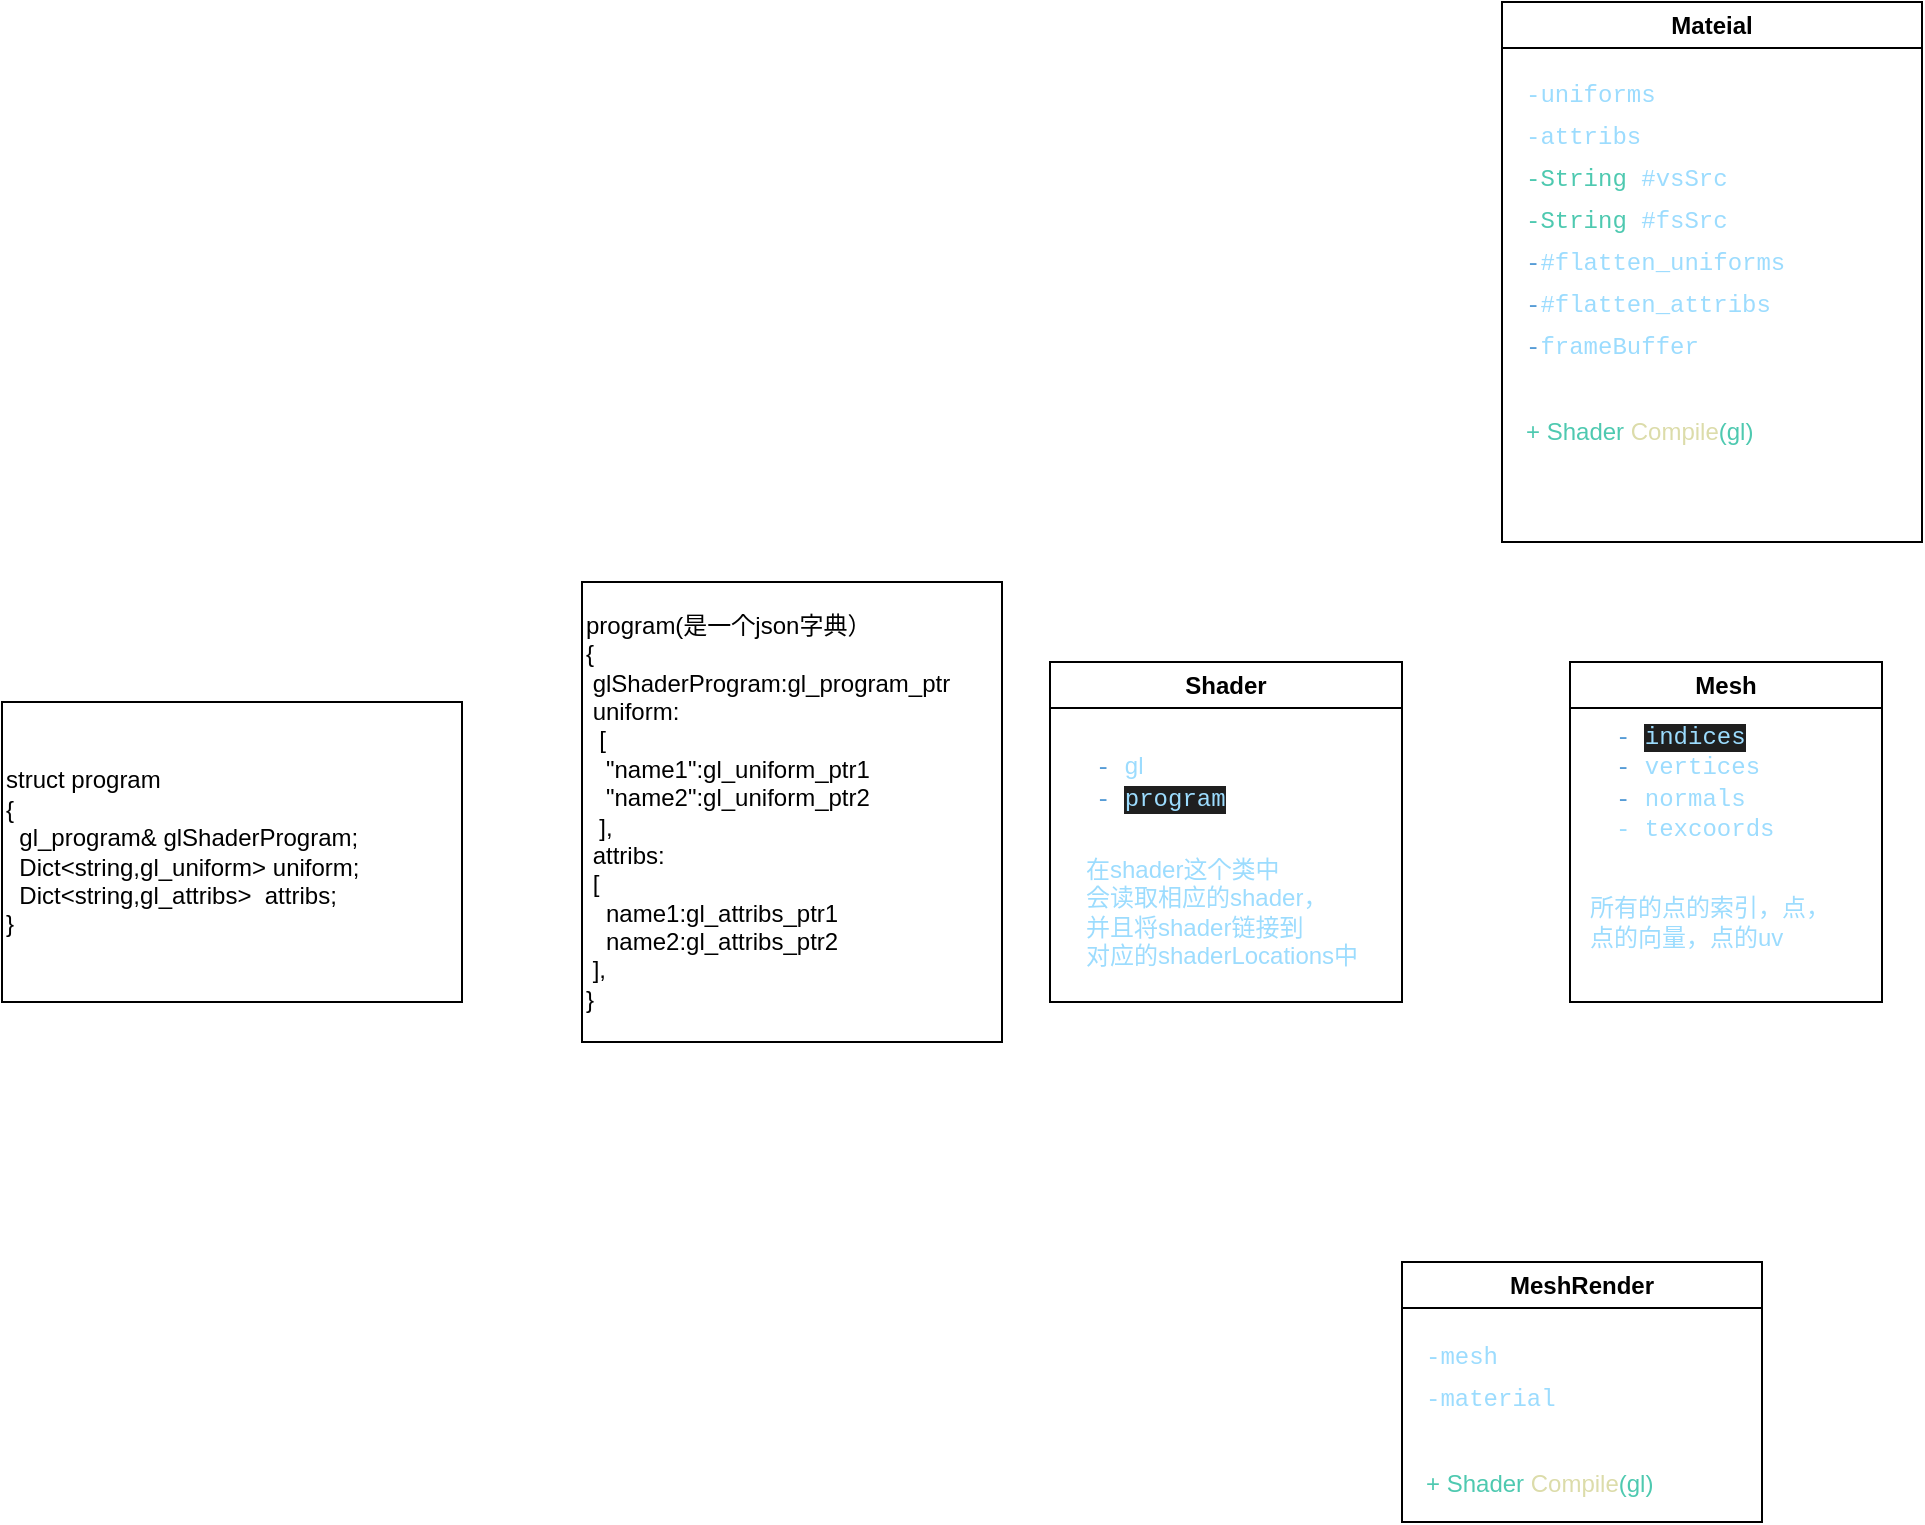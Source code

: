 <mxfile>
    <diagram id="2q2epZX2eIwb9djMBO-X" name="第 1 页">
        <mxGraphModel dx="1888" dy="865" grid="1" gridSize="10" guides="1" tooltips="1" connect="1" arrows="1" fold="1" page="1" pageScale="1" pageWidth="827" pageHeight="1169" math="0" shadow="0">
            <root>
                <mxCell id="0"/>
                <mxCell id="1" parent="0"/>
                <mxCell id="2" value="Shader" style="swimlane;whiteSpace=wrap;html=1;" parent="1" vertex="1">
                    <mxGeometry x="214" y="350" width="176" height="170" as="geometry"/>
                </mxCell>
                <mxCell id="9" value="&lt;span style=&quot;color: rgb(86, 156, 214); font-family: Menlo, Monaco, &amp;quot;Courier New&amp;quot;, monospace;&quot;&gt;-&amp;nbsp;&lt;/span&gt;&lt;font color=&quot;#9cdcfe&quot;&gt;gl&lt;/font&gt;&lt;br&gt;&lt;span style=&quot;color: rgb(86, 156, 214); font-family: Menlo, Monaco, &amp;quot;Courier New&amp;quot;, monospace;&quot;&gt;-&amp;nbsp;&lt;/span&gt;&lt;span style=&quot;color: rgb(156, 220, 254); background-color: rgb(31, 31, 31); font-family: Menlo, Monaco, &amp;quot;Courier New&amp;quot;, monospace;&quot;&gt;&lt;font style=&quot;font-size: 12px;&quot;&gt;program&lt;/font&gt;&lt;/span&gt;" style="text;html=1;align=left;verticalAlign=middle;resizable=0;points=[];autosize=1;strokeColor=none;fillColor=none;fontSize=12;fontColor=#4EC9B0;" parent="2" vertex="1">
                    <mxGeometry x="21" y="40" width="90" height="40" as="geometry"/>
                </mxCell>
                <mxCell id="10" value="在shader这个类中&lt;br&gt;会读取相应的shader，&lt;br&gt;并且将shader链接到&lt;br&gt;对应的shaderLocations中" style="text;html=1;align=left;verticalAlign=middle;resizable=0;points=[];autosize=1;strokeColor=none;fillColor=none;fontSize=12;fontColor=#9CDCFE;" parent="2" vertex="1">
                    <mxGeometry x="16" y="90" width="160" height="70" as="geometry"/>
                </mxCell>
                <mxCell id="3" value="Mateial&lt;br&gt;" style="swimlane;whiteSpace=wrap;html=1;" parent="1" vertex="1">
                    <mxGeometry x="440" y="20" width="210" height="270" as="geometry"/>
                </mxCell>
                <mxCell id="8" value="+ Shader &lt;font color=&quot;#dcdcaa&quot;&gt;Compile&lt;/font&gt;(gl)" style="text;html=1;align=left;verticalAlign=middle;resizable=0;points=[];autosize=1;strokeColor=none;fillColor=none;fontColor=#4EC9B0;" parent="3" vertex="1">
                    <mxGeometry x="10" y="200" width="140" height="30" as="geometry"/>
                </mxCell>
                <mxCell id="7" value="&lt;div style=&quot;color: rgb(204, 204, 204); font-family: Menlo, Monaco, &amp;quot;Courier New&amp;quot;, monospace; line-height: 21px;&quot;&gt;&lt;span style=&quot;color: rgb(156, 220, 254);&quot;&gt;&lt;font style=&quot;font-size: 12px;&quot;&gt;-uniforms&lt;/font&gt;&lt;/span&gt;&lt;/div&gt;&lt;div style=&quot;font-family: Menlo, Monaco, &amp;quot;Courier New&amp;quot;, monospace; line-height: 21px;&quot;&gt;&lt;div style=&quot;color: rgb(204, 204, 204); line-height: 21px;&quot;&gt;&lt;span style=&quot;color: #9cdcfe;&quot;&gt;&lt;font style=&quot;font-size: 12px;&quot;&gt;-attribs&lt;/font&gt;&lt;/span&gt;&lt;/div&gt;&lt;div style=&quot;line-height: 21px;&quot;&gt;&lt;div style=&quot;line-height: 21px;&quot;&gt;&lt;font style=&quot;font-size: 12px;&quot;&gt;&lt;font style=&quot;font-size: 12px;&quot; color=&quot;#4ec9b0&quot;&gt;-String&lt;/font&gt;&lt;span style=&quot;color: rgb(156, 220, 254);&quot;&gt; #vsSrc&lt;/span&gt;&lt;/font&gt;&lt;/div&gt;&lt;div style=&quot;line-height: 21px;&quot;&gt;&lt;div style=&quot;line-height: 21px;&quot;&gt;&lt;font style=&quot;font-size: 12px;&quot;&gt;&lt;font style=&quot;font-size: 12px;&quot; color=&quot;#4ec9b0&quot;&gt;-String&lt;/font&gt;&lt;span style=&quot;color: rgb(156, 220, 254);&quot;&gt;&amp;nbsp;&lt;/span&gt;&lt;span style=&quot;color: rgb(156, 220, 254);&quot;&gt;#fsSrc&lt;/span&gt;&lt;/font&gt;&lt;/div&gt;&lt;div style=&quot;color: rgb(204, 204, 204); line-height: 21px;&quot;&gt;&lt;div style=&quot;line-height: 21px;&quot;&gt;&lt;font style=&quot;font-size: 12px;&quot;&gt;&lt;span style=&quot;color: #569cd6;&quot;&gt;-&lt;/span&gt;&lt;span style=&quot;color: #9cdcfe;&quot;&gt;#flatten_uniforms&lt;/span&gt;&lt;/font&gt;&lt;/div&gt;&lt;div style=&quot;line-height: 21px;&quot;&gt;&lt;div style=&quot;line-height: 21px;&quot;&gt;&lt;font style=&quot;font-size: 12px;&quot;&gt;&lt;span style=&quot;color: #569cd6;&quot;&gt;-&lt;/span&gt;&lt;span style=&quot;color: #9cdcfe;&quot;&gt;#flatten_attribs&lt;/span&gt;&lt;/font&gt;&lt;/div&gt;&lt;div style=&quot;line-height: 21px;&quot;&gt;&lt;div style=&quot;line-height: 21px;&quot;&gt;&lt;font style=&quot;font-size: 12px;&quot;&gt;&lt;span style=&quot;color: rgb(86, 156, 214);&quot;&gt;-&lt;/span&gt;&lt;span style=&quot;color: rgb(156, 220, 254);&quot;&gt;frameBuffer&lt;/span&gt;&lt;/font&gt;&lt;/div&gt;&lt;/div&gt;&lt;/div&gt;&lt;/div&gt;&lt;/div&gt;&lt;/div&gt;&lt;/div&gt;" style="text;html=1;align=left;verticalAlign=middle;resizable=0;points=[];autosize=1;strokeColor=none;fillColor=none;" parent="1" vertex="1">
                    <mxGeometry x="450" y="50" width="150" height="160" as="geometry"/>
                </mxCell>
                <mxCell id="11" value="Mesh" style="swimlane;whiteSpace=wrap;html=1;" parent="1" vertex="1">
                    <mxGeometry x="474" y="350" width="156" height="170" as="geometry"/>
                </mxCell>
                <mxCell id="12" value="&lt;font style=&quot;&quot;&gt;&lt;span style=&quot;font-size: 12px; color: rgb(86, 156, 214); font-family: Menlo, Monaco, &amp;quot;Courier New&amp;quot;, monospace;&quot;&gt;-&amp;nbsp;&lt;/span&gt;&lt;span style=&quot;color: rgb(156, 220, 254); background-color: rgb(31, 31, 31); font-family: Menlo, Monaco, &amp;quot;Courier New&amp;quot;, monospace;&quot;&gt;&lt;font style=&quot;font-size: 12px;&quot;&gt;indices&lt;/font&gt;&lt;/span&gt;&lt;span style=&quot;font-size: 12px; color: rgb(86, 156, 214); font-family: Menlo, Monaco, &amp;quot;Courier New&amp;quot;, monospace;&quot;&gt;&lt;br&gt;&lt;/span&gt;&lt;span style=&quot;font-size: 12px; color: rgb(86, 156, 214); font-family: Menlo, Monaco, &amp;quot;Courier New&amp;quot;, monospace;&quot;&gt;-&amp;nbsp;&lt;/span&gt;&lt;span style=&quot;font-size: 12px; font-family: Menlo, Monaco, &amp;quot;Courier New&amp;quot;, monospace; color: rgb(156, 220, 254);&quot;&gt;vertices&lt;/span&gt;&lt;br&gt;&lt;span style=&quot;font-size: 12px; color: rgb(86, 156, 214); font-family: Menlo, Monaco, &amp;quot;Courier New&amp;quot;, monospace;&quot;&gt;-&amp;nbsp;&lt;/span&gt;&lt;span style=&quot;font-size: 12px; font-family: Menlo, Monaco, &amp;quot;Courier New&amp;quot;, monospace; color: rgb(156, 220, 254);&quot;&gt;normals&lt;br&gt;-&amp;nbsp;&lt;/span&gt;&lt;span style=&quot;font-size: 12px; font-family: Menlo, Monaco, &amp;quot;Courier New&amp;quot;, monospace; color: rgb(156, 220, 254);&quot;&gt;texcoords&lt;/span&gt;&lt;/font&gt;" style="text;html=1;align=left;verticalAlign=middle;resizable=0;points=[];autosize=1;strokeColor=none;fillColor=none;fontSize=12;fontColor=#4EC9B0;" parent="11" vertex="1">
                    <mxGeometry x="21" y="25" width="100" height="70" as="geometry"/>
                </mxCell>
                <mxCell id="13" value="所有的点的索引，点，&lt;br&gt;点的向量，点的uv" style="text;html=1;align=left;verticalAlign=middle;resizable=0;points=[];autosize=1;strokeColor=none;fillColor=none;fontSize=12;fontColor=#9CDCFE;" parent="11" vertex="1">
                    <mxGeometry x="8" y="110" width="140" height="40" as="geometry"/>
                </mxCell>
                <mxCell id="15" value="MeshRender" style="swimlane;whiteSpace=wrap;html=1;" vertex="1" parent="1">
                    <mxGeometry x="390" y="650" width="180" height="130" as="geometry"/>
                </mxCell>
                <mxCell id="17" value="&lt;div style=&quot;color: rgb(204, 204, 204); font-family: Menlo, Monaco, &amp;quot;Courier New&amp;quot;, monospace; line-height: 21px;&quot;&gt;&lt;span style=&quot;color: rgb(156, 220, 254);&quot;&gt;&lt;font style=&quot;font-size: 12px;&quot;&gt;-mesh&lt;/font&gt;&lt;/span&gt;&lt;/div&gt;&lt;div style=&quot;font-family: Menlo, Monaco, &amp;quot;Courier New&amp;quot;, monospace; line-height: 21px;&quot;&gt;&lt;div style=&quot;color: rgb(204, 204, 204); line-height: 21px;&quot;&gt;&lt;span style=&quot;color: #9cdcfe;&quot;&gt;&lt;font style=&quot;font-size: 12px;&quot;&gt;-material&lt;/font&gt;&lt;/span&gt;&lt;/div&gt;&lt;div style=&quot;color: rgb(204, 204, 204); line-height: 21px;&quot;&gt;&lt;span style=&quot;color: #9cdcfe;&quot;&gt;&lt;font style=&quot;font-size: 12px;&quot;&gt;&lt;br&gt;&lt;/font&gt;&lt;/span&gt;&lt;/div&gt;&lt;div style=&quot;line-height: 21px;&quot;&gt;&lt;div style=&quot;line-height: 21px;&quot;&gt;&lt;span style=&quot;color: rgb(78, 201, 176); font-family: Helvetica;&quot;&gt;+ Shader&amp;nbsp;&lt;/span&gt;&lt;font style=&quot;font-family: Helvetica;&quot; color=&quot;#dcdcaa&quot;&gt;Compile&lt;/font&gt;&lt;span style=&quot;color: rgb(78, 201, 176); font-family: Helvetica;&quot;&gt;(gl)&lt;/span&gt;&lt;br&gt;&lt;/div&gt;&lt;/div&gt;&lt;/div&gt;" style="text;html=1;align=left;verticalAlign=middle;resizable=0;points=[];autosize=1;strokeColor=none;fillColor=none;" vertex="1" parent="15">
                    <mxGeometry x="10" y="30" width="140" height="100" as="geometry"/>
                </mxCell>
                <mxCell id="18" value="program(是一个json字典）&lt;br&gt;{&lt;br&gt;&amp;nbsp;glShaderProgram:gl_program_ptr&lt;br&gt;&lt;span style=&quot;&quot;&gt;&lt;/span&gt;&amp;nbsp;uniform:&lt;br&gt;&lt;span style=&quot;&quot;&gt;&lt;/span&gt;&amp;nbsp; [&lt;br&gt;&lt;span style=&quot;&quot;&gt;&lt;/span&gt;&lt;span style=&quot;&quot;&gt;&lt;/span&gt;&amp;nbsp; &amp;nbsp;&quot;name1&quot;:gl_uniform_ptr1&lt;br&gt;&amp;nbsp; &amp;nbsp;&quot;name2&quot;:gl_uniform_ptr2&lt;br&gt;&lt;span style=&quot;&quot;&gt;&lt;/span&gt;&amp;nbsp; ],&lt;br&gt;&lt;span style=&quot;&quot;&gt;&lt;/span&gt;&amp;nbsp;attribs:&lt;br&gt;&lt;span style=&quot;&quot;&gt;&lt;/span&gt;&amp;nbsp;[&lt;br&gt;&amp;nbsp; &amp;nbsp;name1:gl_attribs_ptr1&lt;br&gt;&amp;nbsp; &amp;nbsp;name2:gl_attribs_ptr2&lt;br&gt;&lt;span style=&quot;&quot;&gt;&lt;/span&gt;&amp;nbsp;],&lt;br&gt;}" style="rounded=0;whiteSpace=wrap;html=1;align=left;" vertex="1" parent="1">
                    <mxGeometry x="-20" y="310" width="210" height="230" as="geometry"/>
                </mxCell>
                <mxCell id="19" value="struct program&lt;br&gt;{&lt;br&gt;&lt;blockquote style=&quot;margin: 0 0 0 40px; border: none; padding: 0px;&quot;&gt;&lt;/blockquote&gt;&amp;nbsp; gl_program&amp;amp; glShaderProgram;&lt;br&gt;&lt;blockquote style=&quot;margin: 0 0 0 40px; border: none; padding: 0px;&quot;&gt;&lt;/blockquote&gt;&amp;nbsp; Dict&amp;lt;string,gl_uniform&amp;gt; uniform;&lt;br&gt;&amp;nbsp; Dict&amp;lt;string,gl_attribs&amp;gt;&amp;nbsp;&amp;nbsp;attribs;&lt;br&gt;&lt;span style=&quot;&quot;&gt;&lt;/span&gt;}" style="rounded=0;whiteSpace=wrap;html=1;align=left;" vertex="1" parent="1">
                    <mxGeometry x="-310" y="370" width="230" height="150" as="geometry"/>
                </mxCell>
            </root>
        </mxGraphModel>
    </diagram>
</mxfile>